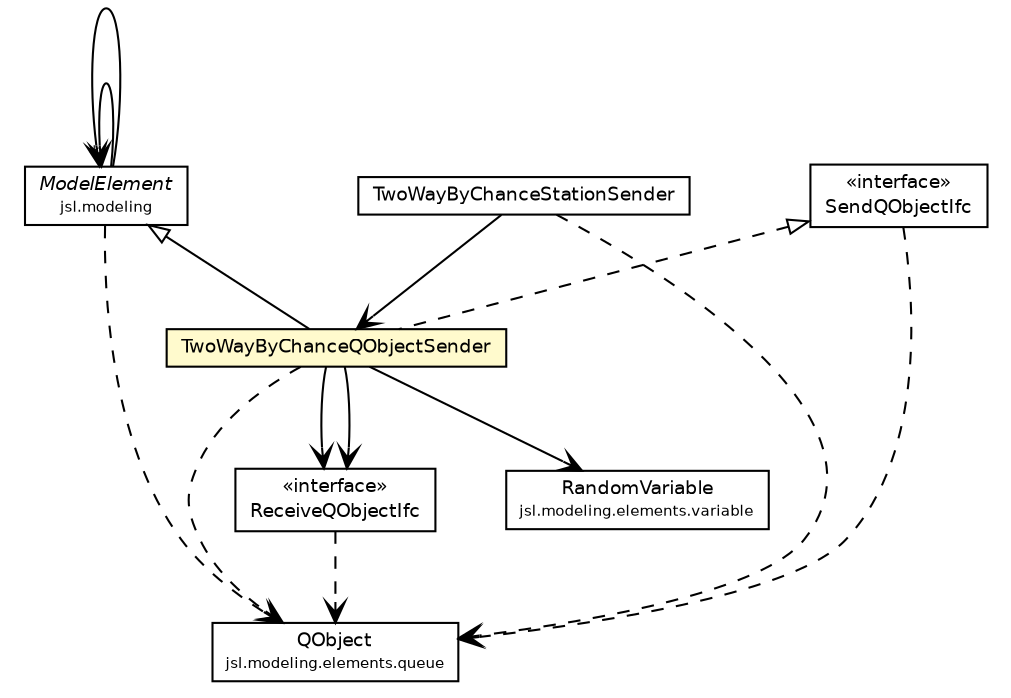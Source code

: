 #!/usr/local/bin/dot
#
# Class diagram 
# Generated by UMLGraph version 5.4 (http://www.umlgraph.org/)
#

digraph G {
	edge [fontname="Helvetica",fontsize=10,labelfontname="Helvetica",labelfontsize=10];
	node [fontname="Helvetica",fontsize=10,shape=plaintext];
	nodesep=0.25;
	ranksep=0.5;
	// jsl.modeling.ModelElement
	c231347 [label=<<table title="jsl.modeling.ModelElement" border="0" cellborder="1" cellspacing="0" cellpadding="2" port="p" href="../../ModelElement.html">
		<tr><td><table border="0" cellspacing="0" cellpadding="1">
<tr><td align="center" balign="center"><font face="Helvetica-Oblique"> ModelElement </font></td></tr>
<tr><td align="center" balign="center"><font point-size="7.0"> jsl.modeling </font></td></tr>
		</table></td></tr>
		</table>>, URL="../../ModelElement.html", fontname="Helvetica", fontcolor="black", fontsize=9.0];
	// jsl.modeling.elements.queue.QObject
	c231425 [label=<<table title="jsl.modeling.elements.queue.QObject" border="0" cellborder="1" cellspacing="0" cellpadding="2" port="p" href="../queue/QObject.html">
		<tr><td><table border="0" cellspacing="0" cellpadding="1">
<tr><td align="center" balign="center"> QObject </td></tr>
<tr><td align="center" balign="center"><font point-size="7.0"> jsl.modeling.elements.queue </font></td></tr>
		</table></td></tr>
		</table>>, URL="../queue/QObject.html", fontname="Helvetica", fontcolor="black", fontsize=9.0];
	// jsl.modeling.elements.station.TwoWayByChanceStationSender
	c231559 [label=<<table title="jsl.modeling.elements.station.TwoWayByChanceStationSender" border="0" cellborder="1" cellspacing="0" cellpadding="2" port="p" href="./TwoWayByChanceStationSender.html">
		<tr><td><table border="0" cellspacing="0" cellpadding="1">
<tr><td align="center" balign="center"> TwoWayByChanceStationSender </td></tr>
		</table></td></tr>
		</table>>, URL="./TwoWayByChanceStationSender.html", fontname="Helvetica", fontcolor="black", fontsize=9.0];
	// jsl.modeling.elements.station.TwoWayByChanceQObjectSender
	c231560 [label=<<table title="jsl.modeling.elements.station.TwoWayByChanceQObjectSender" border="0" cellborder="1" cellspacing="0" cellpadding="2" port="p" bgcolor="lemonChiffon" href="./TwoWayByChanceQObjectSender.html">
		<tr><td><table border="0" cellspacing="0" cellpadding="1">
<tr><td align="center" balign="center"> TwoWayByChanceQObjectSender </td></tr>
		</table></td></tr>
		</table>>, URL="./TwoWayByChanceQObjectSender.html", fontname="Helvetica", fontcolor="black", fontsize=9.0];
	// jsl.modeling.elements.station.SendQObjectIfc
	c231564 [label=<<table title="jsl.modeling.elements.station.SendQObjectIfc" border="0" cellborder="1" cellspacing="0" cellpadding="2" port="p" href="./SendQObjectIfc.html">
		<tr><td><table border="0" cellspacing="0" cellpadding="1">
<tr><td align="center" balign="center"> &#171;interface&#187; </td></tr>
<tr><td align="center" balign="center"> SendQObjectIfc </td></tr>
		</table></td></tr>
		</table>>, URL="./SendQObjectIfc.html", fontname="Helvetica", fontcolor="black", fontsize=9.0];
	// jsl.modeling.elements.station.ReceiveQObjectIfc
	c231565 [label=<<table title="jsl.modeling.elements.station.ReceiveQObjectIfc" border="0" cellborder="1" cellspacing="0" cellpadding="2" port="p" href="./ReceiveQObjectIfc.html">
		<tr><td><table border="0" cellspacing="0" cellpadding="1">
<tr><td align="center" balign="center"> &#171;interface&#187; </td></tr>
<tr><td align="center" balign="center"> ReceiveQObjectIfc </td></tr>
		</table></td></tr>
		</table>>, URL="./ReceiveQObjectIfc.html", fontname="Helvetica", fontcolor="black", fontsize=9.0];
	// jsl.modeling.elements.variable.RandomVariable
	c231580 [label=<<table title="jsl.modeling.elements.variable.RandomVariable" border="0" cellborder="1" cellspacing="0" cellpadding="2" port="p" href="../variable/RandomVariable.html">
		<tr><td><table border="0" cellspacing="0" cellpadding="1">
<tr><td align="center" balign="center"> RandomVariable </td></tr>
<tr><td align="center" balign="center"><font point-size="7.0"> jsl.modeling.elements.variable </font></td></tr>
		</table></td></tr>
		</table>>, URL="../variable/RandomVariable.html", fontname="Helvetica", fontcolor="black", fontsize=9.0];
	//jsl.modeling.elements.station.TwoWayByChanceQObjectSender extends jsl.modeling.ModelElement
	c231347:p -> c231560:p [dir=back,arrowtail=empty];
	//jsl.modeling.elements.station.TwoWayByChanceQObjectSender implements jsl.modeling.elements.station.SendQObjectIfc
	c231564:p -> c231560:p [dir=back,arrowtail=empty,style=dashed];
	// jsl.modeling.ModelElement NAVASSOC jsl.modeling.ModelElement
	c231347:p -> c231347:p [taillabel="", label="", headlabel="*", fontname="Helvetica", fontcolor="black", fontsize=10.0, color="black", arrowhead=open];
	// jsl.modeling.ModelElement NAVASSOC jsl.modeling.ModelElement
	c231347:p -> c231347:p [taillabel="", label="", headlabel="", fontname="Helvetica", fontcolor="black", fontsize=10.0, color="black", arrowhead=open];
	// jsl.modeling.elements.station.TwoWayByChanceStationSender NAVASSOC jsl.modeling.elements.station.TwoWayByChanceQObjectSender
	c231559:p -> c231560:p [taillabel="", label="", headlabel="", fontname="Helvetica", fontcolor="black", fontsize=10.0, color="black", arrowhead=open];
	// jsl.modeling.elements.station.TwoWayByChanceQObjectSender NAVASSOC jsl.modeling.elements.variable.RandomVariable
	c231560:p -> c231580:p [taillabel="", label="", headlabel="", fontname="Helvetica", fontcolor="black", fontsize=10.0, color="black", arrowhead=open];
	// jsl.modeling.elements.station.TwoWayByChanceQObjectSender NAVASSOC jsl.modeling.elements.station.ReceiveQObjectIfc
	c231560:p -> c231565:p [taillabel="", label="", headlabel="", fontname="Helvetica", fontcolor="black", fontsize=10.0, color="black", arrowhead=open];
	// jsl.modeling.elements.station.TwoWayByChanceQObjectSender NAVASSOC jsl.modeling.elements.station.ReceiveQObjectIfc
	c231560:p -> c231565:p [taillabel="", label="", headlabel="", fontname="Helvetica", fontcolor="black", fontsize=10.0, color="black", arrowhead=open];
	// jsl.modeling.ModelElement DEPEND jsl.modeling.elements.queue.QObject
	c231347:p -> c231425:p [taillabel="", label="", headlabel="", fontname="Helvetica", fontcolor="black", fontsize=10.0, color="black", arrowhead=open, style=dashed];
	// jsl.modeling.elements.station.TwoWayByChanceStationSender DEPEND jsl.modeling.elements.queue.QObject
	c231559:p -> c231425:p [taillabel="", label="", headlabel="", fontname="Helvetica", fontcolor="black", fontsize=10.0, color="black", arrowhead=open, style=dashed];
	// jsl.modeling.elements.station.TwoWayByChanceQObjectSender DEPEND jsl.modeling.elements.queue.QObject
	c231560:p -> c231425:p [taillabel="", label="", headlabel="", fontname="Helvetica", fontcolor="black", fontsize=10.0, color="black", arrowhead=open, style=dashed];
	// jsl.modeling.elements.station.SendQObjectIfc DEPEND jsl.modeling.elements.queue.QObject
	c231564:p -> c231425:p [taillabel="", label="", headlabel="", fontname="Helvetica", fontcolor="black", fontsize=10.0, color="black", arrowhead=open, style=dashed];
	// jsl.modeling.elements.station.ReceiveQObjectIfc DEPEND jsl.modeling.elements.queue.QObject
	c231565:p -> c231425:p [taillabel="", label="", headlabel="", fontname="Helvetica", fontcolor="black", fontsize=10.0, color="black", arrowhead=open, style=dashed];
}

